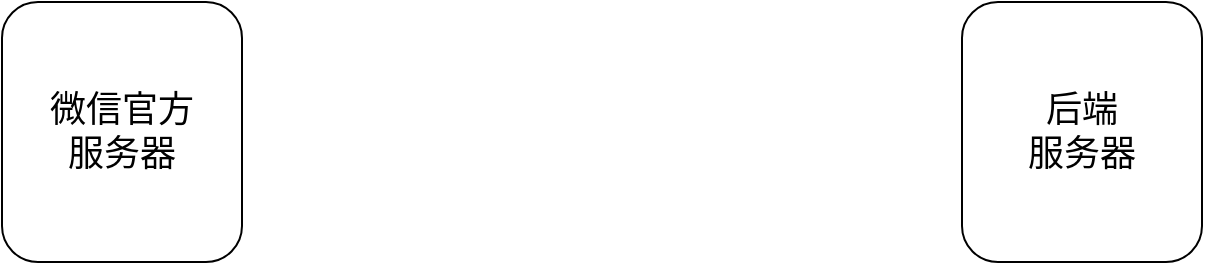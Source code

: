 <mxfile version="24.8.8">
  <diagram name="第 1 页" id="Yl53JU5ZS2qf3Xrv5H54">
    <mxGraphModel dx="2117" dy="1726" grid="1" gridSize="10" guides="1" tooltips="1" connect="1" arrows="1" fold="1" page="1" pageScale="1" pageWidth="827" pageHeight="1169" math="0" shadow="0">
      <root>
        <mxCell id="0" />
        <mxCell id="1" parent="0" />
        <mxCell id="UjujrGADUP0l5MJvXPuR-1" value="&lt;font style=&quot;font-size: 18px;&quot;&gt;微信官方&lt;/font&gt;&lt;div&gt;&lt;font style=&quot;font-size: 18px;&quot;&gt;服务器&lt;/font&gt;&lt;/div&gt;" style="rounded=1;whiteSpace=wrap;html=1;" vertex="1" parent="1">
          <mxGeometry x="-50" y="-1050" width="120" height="130" as="geometry" />
        </mxCell>
        <mxCell id="UjujrGADUP0l5MJvXPuR-2" value="&lt;font style=&quot;font-size: 18px;&quot;&gt;后端&lt;/font&gt;&lt;div&gt;&lt;font style=&quot;font-size: 18px;&quot;&gt;服务器&lt;/font&gt;&lt;/div&gt;" style="rounded=1;whiteSpace=wrap;html=1;" vertex="1" parent="1">
          <mxGeometry x="430" y="-1050" width="120" height="130" as="geometry" />
        </mxCell>
      </root>
    </mxGraphModel>
  </diagram>
</mxfile>
